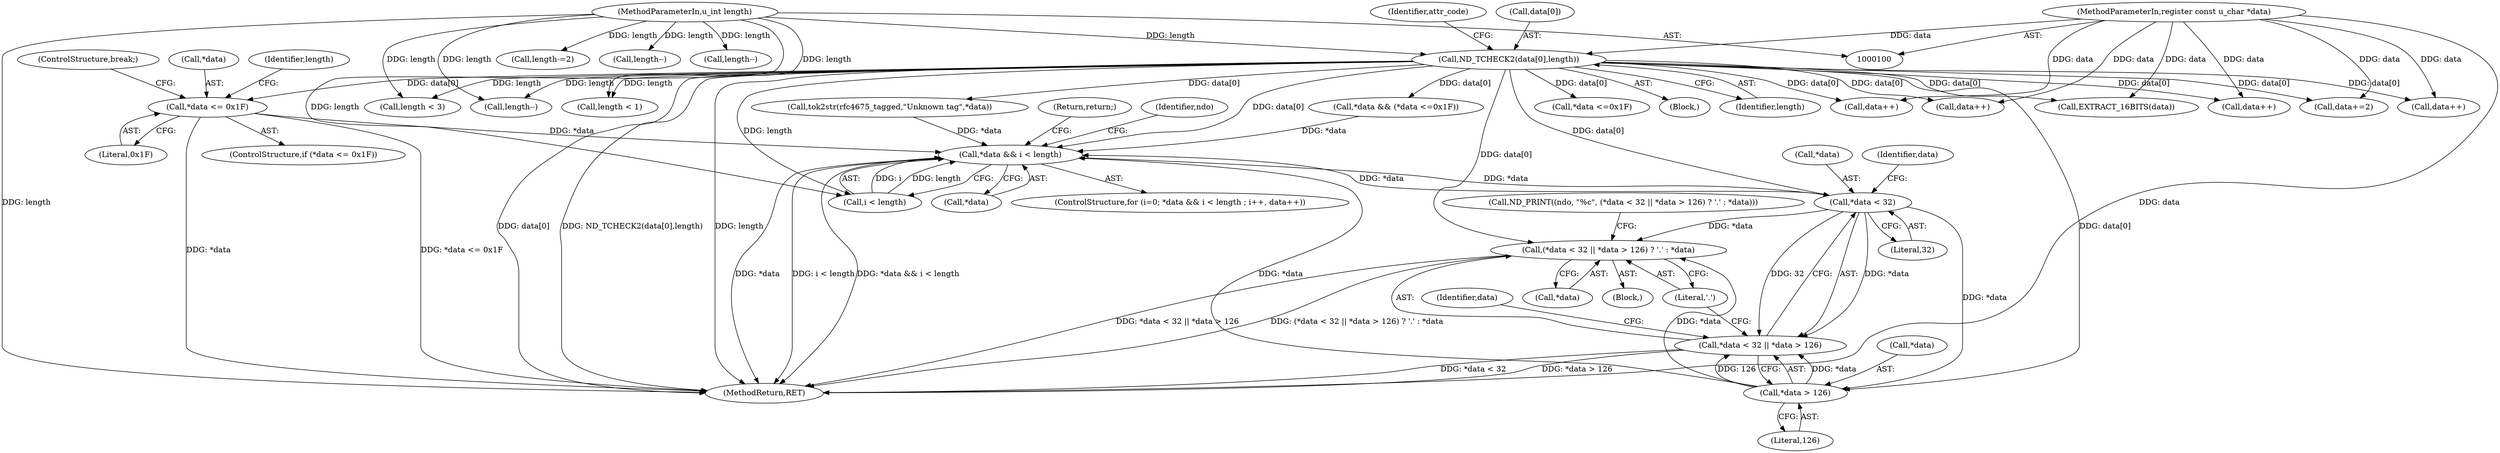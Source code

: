 digraph "1_tcpdump_1bc78d795cd5cad5525498658f414a11ea0a7e9c@pointer" {
"1000173" [label="(Call,*data <= 0x1F)"];
"1000107" [label="(Call,ND_TCHECK2(data[0],length))"];
"1000102" [label="(MethodParameterIn,register const u_char *data)"];
"1000103" [label="(MethodParameterIn,u_int length)"];
"1000233" [label="(Call,*data && i < length)"];
"1000251" [label="(Call,*data < 32)"];
"1000249" [label="(Call,(*data < 32 || *data > 126) ? '.' : *data)"];
"1000250" [label="(Call,*data < 32 || *data > 126)"];
"1000255" [label="(Call,*data > 126)"];
"1000236" [label="(Call,i < length)"];
"1000157" [label="(Call,EXTRACT_16BITS(data))"];
"1000179" [label="(Call,length < 1)"];
"1000233" [label="(Call,*data && i < length)"];
"1000247" [label="(Block,)"];
"1000148" [label="(Call,data++)"];
"1000107" [label="(Call,ND_TCHECK2(data[0],length))"];
"1000172" [label="(ControlStructure,if (*data <= 0x1F))"];
"1000255" [label="(Call,*data > 126)"];
"1000113" [label="(Identifier,attr_code)"];
"1000270" [label="(MethodReturn,RET)"];
"1000132" [label="(Call,*data <=0x1F)"];
"1000234" [label="(Call,*data)"];
"1000103" [label="(MethodParameterIn,u_int length)"];
"1000105" [label="(Block,)"];
"1000180" [label="(Identifier,length)"];
"1000251" [label="(Call,*data < 32)"];
"1000162" [label="(Call,length-=2)"];
"1000242" [label="(Call,data++)"];
"1000129" [label="(Call,*data && (*data <=0x1F))"];
"1000259" [label="(Literal,'.')"];
"1000176" [label="(Literal,0x1F)"];
"1000260" [label="(Call,*data)"];
"1000205" [label="(Call,data++)"];
"1000150" [label="(Call,length--)"];
"1000209" [label="(ControlStructure,break;)"];
"1000111" [label="(Identifier,length)"];
"1000261" [label="(Identifier,data)"];
"1000102" [label="(MethodParameterIn,register const u_char *data)"];
"1000174" [label="(Call,*data)"];
"1000249" [label="(Call,(*data < 32 || *data > 126) ? '.' : *data)"];
"1000262" [label="(Return,return;)"];
"1000159" [label="(Call,data+=2)"];
"1000244" [label="(Call,ND_PRINT((ndo, \"%c\", (*data < 32 || *data > 126) ? '.' : *data)))"];
"1000117" [label="(Call,length < 3)"];
"1000226" [label="(Call,length--)"];
"1000229" [label="(ControlStructure,for (i=0; *data && i < length ; i++, data++))"];
"1000217" [label="(Call,tok2str(rfc4675_tagged,\"Unknown tag\",*data))"];
"1000256" [label="(Call,*data)"];
"1000224" [label="(Call,data++)"];
"1000252" [label="(Call,*data)"];
"1000108" [label="(Call,data[0])"];
"1000250" [label="(Call,*data < 32 || *data > 126)"];
"1000246" [label="(Identifier,ndo)"];
"1000254" [label="(Literal,32)"];
"1000257" [label="(Identifier,data)"];
"1000173" [label="(Call,*data <= 0x1F)"];
"1000207" [label="(Call,length--)"];
"1000258" [label="(Literal,126)"];
"1000173" -> "1000172"  [label="AST: "];
"1000173" -> "1000176"  [label="CFG: "];
"1000174" -> "1000173"  [label="AST: "];
"1000176" -> "1000173"  [label="AST: "];
"1000180" -> "1000173"  [label="CFG: "];
"1000209" -> "1000173"  [label="CFG: "];
"1000173" -> "1000270"  [label="DDG: *data <= 0x1F"];
"1000173" -> "1000270"  [label="DDG: *data"];
"1000107" -> "1000173"  [label="DDG: data[0]"];
"1000173" -> "1000233"  [label="DDG: *data"];
"1000107" -> "1000105"  [label="AST: "];
"1000107" -> "1000111"  [label="CFG: "];
"1000108" -> "1000107"  [label="AST: "];
"1000111" -> "1000107"  [label="AST: "];
"1000113" -> "1000107"  [label="CFG: "];
"1000107" -> "1000270"  [label="DDG: data[0]"];
"1000107" -> "1000270"  [label="DDG: ND_TCHECK2(data[0],length)"];
"1000107" -> "1000270"  [label="DDG: length"];
"1000102" -> "1000107"  [label="DDG: data"];
"1000103" -> "1000107"  [label="DDG: length"];
"1000107" -> "1000117"  [label="DDG: length"];
"1000107" -> "1000129"  [label="DDG: data[0]"];
"1000107" -> "1000132"  [label="DDG: data[0]"];
"1000107" -> "1000148"  [label="DDG: data[0]"];
"1000107" -> "1000157"  [label="DDG: data[0]"];
"1000107" -> "1000159"  [label="DDG: data[0]"];
"1000107" -> "1000179"  [label="DDG: length"];
"1000107" -> "1000205"  [label="DDG: data[0]"];
"1000107" -> "1000217"  [label="DDG: data[0]"];
"1000107" -> "1000224"  [label="DDG: data[0]"];
"1000107" -> "1000226"  [label="DDG: length"];
"1000107" -> "1000233"  [label="DDG: data[0]"];
"1000107" -> "1000236"  [label="DDG: length"];
"1000107" -> "1000242"  [label="DDG: data[0]"];
"1000107" -> "1000249"  [label="DDG: data[0]"];
"1000107" -> "1000251"  [label="DDG: data[0]"];
"1000107" -> "1000255"  [label="DDG: data[0]"];
"1000102" -> "1000100"  [label="AST: "];
"1000102" -> "1000270"  [label="DDG: data"];
"1000102" -> "1000148"  [label="DDG: data"];
"1000102" -> "1000157"  [label="DDG: data"];
"1000102" -> "1000159"  [label="DDG: data"];
"1000102" -> "1000205"  [label="DDG: data"];
"1000102" -> "1000224"  [label="DDG: data"];
"1000102" -> "1000242"  [label="DDG: data"];
"1000103" -> "1000100"  [label="AST: "];
"1000103" -> "1000270"  [label="DDG: length"];
"1000103" -> "1000117"  [label="DDG: length"];
"1000103" -> "1000150"  [label="DDG: length"];
"1000103" -> "1000162"  [label="DDG: length"];
"1000103" -> "1000179"  [label="DDG: length"];
"1000103" -> "1000207"  [label="DDG: length"];
"1000103" -> "1000226"  [label="DDG: length"];
"1000103" -> "1000236"  [label="DDG: length"];
"1000233" -> "1000229"  [label="AST: "];
"1000233" -> "1000234"  [label="CFG: "];
"1000233" -> "1000236"  [label="CFG: "];
"1000234" -> "1000233"  [label="AST: "];
"1000236" -> "1000233"  [label="AST: "];
"1000246" -> "1000233"  [label="CFG: "];
"1000262" -> "1000233"  [label="CFG: "];
"1000233" -> "1000270"  [label="DDG: i < length"];
"1000233" -> "1000270"  [label="DDG: *data && i < length"];
"1000233" -> "1000270"  [label="DDG: *data"];
"1000217" -> "1000233"  [label="DDG: *data"];
"1000129" -> "1000233"  [label="DDG: *data"];
"1000251" -> "1000233"  [label="DDG: *data"];
"1000255" -> "1000233"  [label="DDG: *data"];
"1000236" -> "1000233"  [label="DDG: i"];
"1000236" -> "1000233"  [label="DDG: length"];
"1000233" -> "1000251"  [label="DDG: *data"];
"1000251" -> "1000250"  [label="AST: "];
"1000251" -> "1000254"  [label="CFG: "];
"1000252" -> "1000251"  [label="AST: "];
"1000254" -> "1000251"  [label="AST: "];
"1000257" -> "1000251"  [label="CFG: "];
"1000250" -> "1000251"  [label="CFG: "];
"1000251" -> "1000249"  [label="DDG: *data"];
"1000251" -> "1000250"  [label="DDG: *data"];
"1000251" -> "1000250"  [label="DDG: 32"];
"1000251" -> "1000255"  [label="DDG: *data"];
"1000249" -> "1000247"  [label="AST: "];
"1000249" -> "1000259"  [label="CFG: "];
"1000249" -> "1000260"  [label="CFG: "];
"1000250" -> "1000249"  [label="AST: "];
"1000259" -> "1000249"  [label="AST: "];
"1000260" -> "1000249"  [label="AST: "];
"1000244" -> "1000249"  [label="CFG: "];
"1000249" -> "1000270"  [label="DDG: *data < 32 || *data > 126"];
"1000249" -> "1000270"  [label="DDG: (*data < 32 || *data > 126) ? '.' : *data"];
"1000255" -> "1000249"  [label="DDG: *data"];
"1000250" -> "1000255"  [label="CFG: "];
"1000255" -> "1000250"  [label="AST: "];
"1000259" -> "1000250"  [label="CFG: "];
"1000261" -> "1000250"  [label="CFG: "];
"1000250" -> "1000270"  [label="DDG: *data < 32"];
"1000250" -> "1000270"  [label="DDG: *data > 126"];
"1000255" -> "1000250"  [label="DDG: *data"];
"1000255" -> "1000250"  [label="DDG: 126"];
"1000255" -> "1000258"  [label="CFG: "];
"1000256" -> "1000255"  [label="AST: "];
"1000258" -> "1000255"  [label="AST: "];
}
